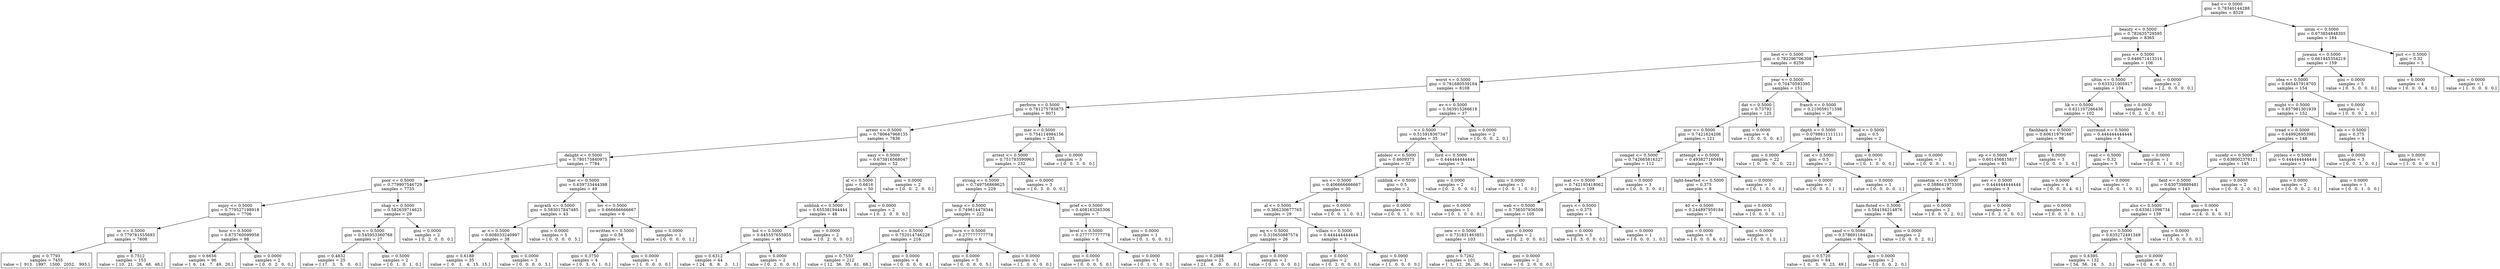 digraph Tree {
0 [label="bad <= 0.5000\ngini = 0.78340144288\nsamples = 8529", shape="box"] ;
1 [label="beauty <= 0.5000\ngini = 0.782635729595\nsamples = 8365", shape="box"] ;
0 -> 1 ;
2 [label="best <= 0.5000\ngini = 0.782296706308\nsamples = 8259", shape="box"] ;
1 -> 2 ;
3 [label="worst <= 0.5000\ngini = 0.781680539164\nsamples = 8108", shape="box"] ;
2 -> 3 ;
4 [label="perform <= 0.5000\ngini = 0.781275785875\nsamples = 8071", shape="box"] ;
3 -> 4 ;
5 [label="arrest <= 0.5000\ngini = 0.780647968135\nsamples = 7836", shape="box"] ;
4 -> 5 ;
6 [label="delight <= 0.5000\ngini = 0.780175840975\nsamples = 7784", shape="box"] ;
5 -> 6 ;
7 [label="poor <= 0.5000\ngini = 0.779907546729\nsamples = 7735", shape="box"] ;
6 -> 7 ;
8 [label="enjoy <= 0.5000\ngini = 0.779527198918\nsamples = 7706", shape="box"] ;
7 -> 8 ;
9 [label="oc <= 0.5000\ngini = 0.779781555693\nsamples = 7608", shape="box"] ;
8 -> 9 ;
10 [label="gini = 0.7793\nsamples = 7455\nvalue = [  913.  1997.  1500.  2052.   993.]", shape="box"] ;
9 -> 10 ;
11 [label="gini = 0.7512\nsamples = 153\nvalue = [ 10.  21.  26.  48.  48.]", shape="box"] ;
9 -> 11 ;
12 [label="hour <= 0.5000\ngini = 0.675760099958\nsamples = 98", shape="box"] ;
8 -> 12 ;
13 [label="gini = 0.6656\nsamples = 96\nvalue = [  6.  14.   7.  49.  20.]", shape="box"] ;
12 -> 13 ;
14 [label="gini = 0.0000\nsamples = 2\nvalue = [ 0.  0.  2.  0.  0.]", shape="box"] ;
12 -> 14 ;
15 [label="shap <= 0.5000\ngini = 0.582639714625\nsamples = 29", shape="box"] ;
7 -> 15 ;
16 [label="som <= 0.5000\ngini = 0.545953360768\nsamples = 27", shape="box"] ;
15 -> 16 ;
17 [label="gini = 0.4832\nsamples = 25\nvalue = [ 17.   3.   5.   0.   0.]", shape="box"] ;
16 -> 17 ;
18 [label="gini = 0.5000\nsamples = 2\nvalue = [ 0.  1.  0.  1.  0.]", shape="box"] ;
16 -> 18 ;
19 [label="gini = 0.0000\nsamples = 2\nvalue = [ 0.  2.  0.  0.  0.]", shape="box"] ;
15 -> 19 ;
20 [label="ther <= 0.5000\ngini = 0.639733444398\nsamples = 49", shape="box"] ;
6 -> 20 ;
21 [label="mcgrath <= 0.5000\ngini = 0.583017847485\nsamples = 43", shape="box"] ;
20 -> 21 ;
22 [label="ar <= 0.5000\ngini = 0.608033240997\nsamples = 38", shape="box"] ;
21 -> 22 ;
23 [label="gini = 0.6188\nsamples = 35\nvalue = [  0.   1.   4.  15.  15.]", shape="box"] ;
22 -> 23 ;
24 [label="gini = 0.0000\nsamples = 3\nvalue = [ 0.  0.  0.  0.  3.]", shape="box"] ;
22 -> 24 ;
25 [label="gini = 0.0000\nsamples = 5\nvalue = [ 0.  0.  0.  0.  5.]", shape="box"] ;
21 -> 25 ;
26 [label="lov <= 0.5000\ngini = 0.666666666667\nsamples = 6", shape="box"] ;
20 -> 26 ;
27 [label="co-written <= 0.5000\ngini = 0.56\nsamples = 5", shape="box"] ;
26 -> 27 ;
28 [label="gini = 0.3750\nsamples = 4\nvalue = [ 0.  3.  0.  1.  0.]", shape="box"] ;
27 -> 28 ;
29 [label="gini = 0.0000\nsamples = 1\nvalue = [ 1.  0.  0.  0.  0.]", shape="box"] ;
27 -> 29 ;
30 [label="gini = 0.0000\nsamples = 1\nvalue = [ 0.  0.  0.  0.  1.]", shape="box"] ;
26 -> 30 ;
31 [label="easy <= 0.5000\ngini = 0.673816568047\nsamples = 52", shape="box"] ;
5 -> 31 ;
32 [label="al <= 0.5000\ngini = 0.6616\nsamples = 50", shape="box"] ;
31 -> 32 ;
33 [label="unblink <= 0.5000\ngini = 0.655381944444\nsamples = 48", shape="box"] ;
32 -> 33 ;
34 [label="hol <= 0.5000\ngini = 0.645557655955\nsamples = 46", shape="box"] ;
33 -> 34 ;
35 [label="gini = 0.6312\nsamples = 44\nvalue = [ 24.   8.   8.   3.   1.]", shape="box"] ;
34 -> 35 ;
36 [label="gini = 0.0000\nsamples = 2\nvalue = [ 0.  2.  0.  0.  0.]", shape="box"] ;
34 -> 36 ;
37 [label="gini = 0.0000\nsamples = 2\nvalue = [ 0.  2.  0.  0.  0.]", shape="box"] ;
33 -> 37 ;
38 [label="gini = 0.0000\nsamples = 2\nvalue = [ 0.  2.  0.  0.  0.]", shape="box"] ;
32 -> 38 ;
39 [label="gini = 0.0000\nsamples = 2\nvalue = [ 0.  0.  2.  0.  0.]", shape="box"] ;
31 -> 39 ;
40 [label="mer <= 0.5000\ngini = 0.754114984156\nsamples = 235", shape="box"] ;
4 -> 40 ;
41 [label="arrest <= 0.5000\ngini = 0.751783590963\nsamples = 232", shape="box"] ;
40 -> 41 ;
42 [label="strong <= 0.5000\ngini = 0.749756869625\nsamples = 229", shape="box"] ;
41 -> 42 ;
43 [label="temp <= 0.5000\ngini = 0.749614479344\nsamples = 222", shape="box"] ;
42 -> 43 ;
44 [label="wond <= 0.5000\ngini = 0.752014746228\nsamples = 216", shape="box"] ;
43 -> 44 ;
45 [label="gini = 0.7550\nsamples = 212\nvalue = [ 12.  36.  35.  61.  68.]", shape="box"] ;
44 -> 45 ;
46 [label="gini = 0.0000\nsamples = 4\nvalue = [ 0.  0.  0.  0.  4.]", shape="box"] ;
44 -> 46 ;
47 [label="burn <= 0.5000\ngini = 0.277777777778\nsamples = 6", shape="box"] ;
43 -> 47 ;
48 [label="gini = 0.0000\nsamples = 5\nvalue = [ 0.  0.  0.  0.  5.]", shape="box"] ;
47 -> 48 ;
49 [label="gini = 0.0000\nsamples = 1\nvalue = [ 1.  0.  0.  0.  0.]", shape="box"] ;
47 -> 49 ;
50 [label="grief <= 0.5000\ngini = 0.408163265306\nsamples = 7", shape="box"] ;
42 -> 50 ;
51 [label="level <= 0.5000\ngini = 0.277777777778\nsamples = 6", shape="box"] ;
50 -> 51 ;
52 [label="gini = 0.0000\nsamples = 5\nvalue = [ 0.  0.  0.  5.  0.]", shape="box"] ;
51 -> 52 ;
53 [label="gini = 0.0000\nsamples = 1\nvalue = [ 0.  1.  0.  0.  0.]", shape="box"] ;
51 -> 53 ;
54 [label="gini = 0.0000\nsamples = 1\nvalue = [ 0.  1.  0.  0.  0.]", shape="box"] ;
50 -> 54 ;
55 [label="gini = 0.0000\nsamples = 3\nvalue = [ 0.  3.  0.  0.  0.]", shape="box"] ;
41 -> 55 ;
56 [label="gini = 0.0000\nsamples = 3\nvalue = [ 0.  0.  3.  0.  0.]", shape="box"] ;
40 -> 56 ;
57 [label="ev <= 0.5000\ngini = 0.563915266618\nsamples = 37", shape="box"] ;
3 -> 57 ;
58 [label="- <= 0.5000\ngini = 0.515918367347\nsamples = 35", shape="box"] ;
57 -> 58 ;
59 [label="adolesc <= 0.5000\ngini = 0.4609375\nsamples = 32", shape="box"] ;
58 -> 59 ;
60 [label="wo <= 0.5000\ngini = 0.406666666667\nsamples = 30", shape="box"] ;
59 -> 60 ;
61 [label="al <= 0.5000\ngini = 0.366230677765\nsamples = 29", shape="box"] ;
60 -> 61 ;
62 [label="eq <= 0.5000\ngini = 0.310650887574\nsamples = 26", shape="box"] ;
61 -> 62 ;
63 [label="gini = 0.2688\nsamples = 25\nvalue = [ 21.   4.   0.   0.   0.]", shape="box"] ;
62 -> 63 ;
64 [label="gini = 0.0000\nsamples = 1\nvalue = [ 0.  1.  0.  0.  0.]", shape="box"] ;
62 -> 64 ;
65 [label="villain <= 0.5000\ngini = 0.444444444444\nsamples = 3", shape="box"] ;
61 -> 65 ;
66 [label="gini = 0.0000\nsamples = 2\nvalue = [ 0.  2.  0.  0.  0.]", shape="box"] ;
65 -> 66 ;
67 [label="gini = 0.0000\nsamples = 1\nvalue = [ 1.  0.  0.  0.  0.]", shape="box"] ;
65 -> 67 ;
68 [label="gini = 0.0000\nsamples = 1\nvalue = [ 0.  0.  1.  0.  0.]", shape="box"] ;
60 -> 68 ;
69 [label="unblink <= 0.5000\ngini = 0.5\nsamples = 2", shape="box"] ;
59 -> 69 ;
70 [label="gini = 0.0000\nsamples = 1\nvalue = [ 0.  0.  1.  0.  0.]", shape="box"] ;
69 -> 70 ;
71 [label="gini = 0.0000\nsamples = 1\nvalue = [ 0.  1.  0.  0.  0.]", shape="box"] ;
69 -> 71 ;
72 [label="ford <= 0.5000\ngini = 0.444444444444\nsamples = 3", shape="box"] ;
58 -> 72 ;
73 [label="gini = 0.0000\nsamples = 2\nvalue = [ 0.  2.  0.  0.  0.]", shape="box"] ;
72 -> 73 ;
74 [label="gini = 0.0000\nsamples = 1\nvalue = [ 0.  0.  1.  0.  0.]", shape="box"] ;
72 -> 74 ;
75 [label="gini = 0.0000\nsamples = 2\nvalue = [ 0.  0.  0.  2.  0.]", shape="box"] ;
57 -> 75 ;
76 [label="year <= 0.5000\ngini = 0.70470593395\nsamples = 151", shape="box"] ;
2 -> 76 ;
77 [label="dat <= 0.5000\ngini = 0.73792\nsamples = 125", shape="box"] ;
76 -> 77 ;
78 [label="mor <= 0.5000\ngini = 0.7421624206\nsamples = 121", shape="box"] ;
77 -> 78 ;
79 [label="compel <= 0.5000\ngini = 0.742665816327\nsamples = 112", shape="box"] ;
78 -> 79 ;
80 [label="mat <= 0.5000\ngini = 0.742193418062\nsamples = 109", shape="box"] ;
79 -> 80 ;
81 [label="web <= 0.5000\ngini = 0.736507936508\nsamples = 105", shape="box"] ;
80 -> 81 ;
82 [label="new <= 0.5000\ngini = 0.731831463851\nsamples = 103", shape="box"] ;
81 -> 82 ;
83 [label="gini = 0.7262\nsamples = 101\nvalue = [  1.  12.  26.  26.  36.]", shape="box"] ;
82 -> 83 ;
84 [label="gini = 0.0000\nsamples = 2\nvalue = [ 0.  2.  0.  0.  0.]", shape="box"] ;
82 -> 84 ;
85 [label="gini = 0.0000\nsamples = 2\nvalue = [ 0.  2.  0.  0.  0.]", shape="box"] ;
81 -> 85 ;
86 [label="meys <= 0.5000\ngini = 0.375\nsamples = 4", shape="box"] ;
80 -> 86 ;
87 [label="gini = 0.0000\nsamples = 3\nvalue = [ 0.  3.  0.  0.  0.]", shape="box"] ;
86 -> 87 ;
88 [label="gini = 0.0000\nsamples = 1\nvalue = [ 0.  0.  0.  1.  0.]", shape="box"] ;
86 -> 88 ;
89 [label="gini = 0.0000\nsamples = 3\nvalue = [ 0.  0.  3.  0.  0.]", shape="box"] ;
79 -> 89 ;
90 [label="attempt <= 0.5000\ngini = 0.493827160494\nsamples = 9", shape="box"] ;
78 -> 90 ;
91 [label="light-hearted <= 0.5000\ngini = 0.375\nsamples = 8", shape="box"] ;
90 -> 91 ;
92 [label="40 <= 0.5000\ngini = 0.244897959184\nsamples = 7", shape="box"] ;
91 -> 92 ;
93 [label="gini = 0.0000\nsamples = 6\nvalue = [ 0.  0.  0.  6.  0.]", shape="box"] ;
92 -> 93 ;
94 [label="gini = 0.0000\nsamples = 1\nvalue = [ 0.  0.  0.  0.  1.]", shape="box"] ;
92 -> 94 ;
95 [label="gini = 0.0000\nsamples = 1\nvalue = [ 0.  0.  0.  0.  1.]", shape="box"] ;
91 -> 95 ;
96 [label="gini = 0.0000\nsamples = 1\nvalue = [ 0.  1.  0.  0.  0.]", shape="box"] ;
90 -> 96 ;
97 [label="gini = 0.0000\nsamples = 4\nvalue = [ 0.  0.  0.  0.  4.]", shape="box"] ;
77 -> 97 ;
98 [label="franch <= 0.5000\ngini = 0.210059171598\nsamples = 26", shape="box"] ;
76 -> 98 ;
99 [label="depth <= 0.5000\ngini = 0.0798611111111\nsamples = 24", shape="box"] ;
98 -> 99 ;
100 [label="gini = 0.0000\nsamples = 22\nvalue = [  0.   0.   0.   0.  22.]", shape="box"] ;
99 -> 100 ;
101 [label="cat <= 0.5000\ngini = 0.5\nsamples = 2", shape="box"] ;
99 -> 101 ;
102 [label="gini = 0.0000\nsamples = 1\nvalue = [ 0.  0.  0.  1.  0.]", shape="box"] ;
101 -> 102 ;
103 [label="gini = 0.0000\nsamples = 1\nvalue = [ 0.  0.  0.  0.  1.]", shape="box"] ;
101 -> 103 ;
104 [label="end <= 0.5000\ngini = 0.5\nsamples = 2", shape="box"] ;
98 -> 104 ;
105 [label="gini = 0.0000\nsamples = 1\nvalue = [ 0.  1.  0.  0.  0.]", shape="box"] ;
104 -> 105 ;
106 [label="gini = 0.0000\nsamples = 1\nvalue = [ 0.  0.  0.  1.  0.]", shape="box"] ;
104 -> 106 ;
107 [label="poss <= 0.5000\ngini = 0.646671413314\nsamples = 106", shape="box"] ;
1 -> 107 ;
108 [label="ultim <= 0.5000\ngini = 0.633321005917\nsamples = 104", shape="box"] ;
107 -> 108 ;
109 [label="lik <= 0.5000\ngini = 0.621107266436\nsamples = 102", shape="box"] ;
108 -> 109 ;
110 [label="flashback <= 0.5000\ngini = 0.606119791667\nsamples = 96", shape="box"] ;
109 -> 110 ;
111 [label="ep <= 0.5000\ngini = 0.601456815817\nsamples = 93", shape="box"] ;
110 -> 111 ;
112 [label="sometim <= 0.5000\ngini = 0.588641975309\nsamples = 90", shape="box"] ;
111 -> 112 ;
113 [label="ham-fisted <= 0.5000\ngini = 0.584194214876\nsamples = 88", shape="box"] ;
112 -> 113 ;
114 [label="sand <= 0.5000\ngini = 0.578691184424\nsamples = 86", shape="box"] ;
113 -> 114 ;
115 [label="gini = 0.5720\nsamples = 84\nvalue = [  0.   3.   9.  23.  49.]", shape="box"] ;
114 -> 115 ;
116 [label="gini = 0.0000\nsamples = 2\nvalue = [ 0.  0.  0.  2.  0.]", shape="box"] ;
114 -> 116 ;
117 [label="gini = 0.0000\nsamples = 2\nvalue = [ 0.  0.  0.  2.  0.]", shape="box"] ;
113 -> 117 ;
118 [label="gini = 0.0000\nsamples = 2\nvalue = [ 0.  0.  0.  2.  0.]", shape="box"] ;
112 -> 118 ;
119 [label="nev <= 0.5000\ngini = 0.444444444444\nsamples = 3", shape="box"] ;
111 -> 119 ;
120 [label="gini = 0.0000\nsamples = 2\nvalue = [ 0.  2.  0.  0.  0.]", shape="box"] ;
119 -> 120 ;
121 [label="gini = 0.0000\nsamples = 1\nvalue = [ 0.  0.  0.  0.  1.]", shape="box"] ;
119 -> 121 ;
122 [label="gini = 0.0000\nsamples = 3\nvalue = [ 0.  0.  0.  3.  0.]", shape="box"] ;
110 -> 122 ;
123 [label="surround <= 0.5000\ngini = 0.444444444444\nsamples = 6", shape="box"] ;
109 -> 123 ;
124 [label="read <= 0.5000\ngini = 0.32\nsamples = 5", shape="box"] ;
123 -> 124 ;
125 [label="gini = 0.0000\nsamples = 4\nvalue = [ 0.  0.  0.  4.  0.]", shape="box"] ;
124 -> 125 ;
126 [label="gini = 0.0000\nsamples = 1\nvalue = [ 0.  0.  1.  0.  0.]", shape="box"] ;
124 -> 126 ;
127 [label="gini = 0.0000\nsamples = 1\nvalue = [ 0.  0.  1.  0.  0.]", shape="box"] ;
123 -> 127 ;
128 [label="gini = 0.0000\nsamples = 2\nvalue = [ 0.  2.  0.  0.  0.]", shape="box"] ;
108 -> 128 ;
129 [label="gini = 0.0000\nsamples = 2\nvalue = [ 2.  0.  0.  0.  0.]", shape="box"] ;
107 -> 129 ;
130 [label="intim <= 0.5000\ngini = 0.673854848305\nsamples = 164", shape="box"] ;
0 -> 130 ;
131 [label="juwann <= 0.5000\ngini = 0.661445354219\nsamples = 159", shape="box"] ;
130 -> 131 ;
132 [label="idea <= 0.5000\ngini = 0.665457918705\nsamples = 154", shape="box"] ;
131 -> 132 ;
133 [label="might <= 0.5000\ngini = 0.657981301939\nsamples = 152", shape="box"] ;
132 -> 133 ;
134 [label="tread <= 0.5000\ngini = 0.649926953981\nsamples = 148", shape="box"] ;
133 -> 134 ;
135 [label="surefir <= 0.5000\ngini = 0.638002378121\nsamples = 145", shape="box"] ;
134 -> 135 ;
136 [label="field <= 0.5000\ngini = 0.630739889481\nsamples = 143", shape="box"] ;
135 -> 136 ;
137 [label="also <= 0.5000\ngini = 0.633611096734\nsamples = 139", shape="box"] ;
136 -> 137 ;
138 [label="guy <= 0.5000\ngini = 0.635272491349\nsamples = 136", shape="box"] ;
137 -> 138 ;
139 [label="gini = 0.6395\nsamples = 132\nvalue = [ 54.  56.  14.   5.   3.]", shape="box"] ;
138 -> 139 ;
140 [label="gini = 0.0000\nsamples = 4\nvalue = [ 0.  4.  0.  0.  0.]", shape="box"] ;
138 -> 140 ;
141 [label="gini = 0.0000\nsamples = 3\nvalue = [ 3.  0.  0.  0.  0.]", shape="box"] ;
137 -> 141 ;
142 [label="gini = 0.0000\nsamples = 4\nvalue = [ 4.  0.  0.  0.  0.]", shape="box"] ;
136 -> 142 ;
143 [label="gini = 0.0000\nsamples = 2\nvalue = [ 0.  0.  2.  0.  0.]", shape="box"] ;
135 -> 143 ;
144 [label="joyless <= 0.5000\ngini = 0.444444444444\nsamples = 3", shape="box"] ;
134 -> 144 ;
145 [label="gini = 0.0000\nsamples = 2\nvalue = [ 0.  0.  0.  2.  0.]", shape="box"] ;
144 -> 145 ;
146 [label="gini = 0.0000\nsamples = 1\nvalue = [ 0.  0.  1.  0.  0.]", shape="box"] ;
144 -> 146 ;
147 [label="els <= 0.5000\ngini = 0.375\nsamples = 4", shape="box"] ;
133 -> 147 ;
148 [label="gini = 0.0000\nsamples = 3\nvalue = [ 0.  0.  3.  0.  0.]", shape="box"] ;
147 -> 148 ;
149 [label="gini = 0.0000\nsamples = 1\nvalue = [ 1.  0.  0.  0.  0.]", shape="box"] ;
147 -> 149 ;
150 [label="gini = 0.0000\nsamples = 2\nvalue = [ 0.  0.  0.  2.  0.]", shape="box"] ;
132 -> 150 ;
151 [label="gini = 0.0000\nsamples = 5\nvalue = [ 0.  5.  0.  0.  0.]", shape="box"] ;
131 -> 151 ;
152 [label="pict <= 0.5000\ngini = 0.32\nsamples = 5", shape="box"] ;
130 -> 152 ;
153 [label="gini = 0.0000\nsamples = 4\nvalue = [ 0.  0.  0.  4.  0.]", shape="box"] ;
152 -> 153 ;
154 [label="gini = 0.0000\nsamples = 1\nvalue = [ 1.  0.  0.  0.  0.]", shape="box"] ;
152 -> 154 ;
}